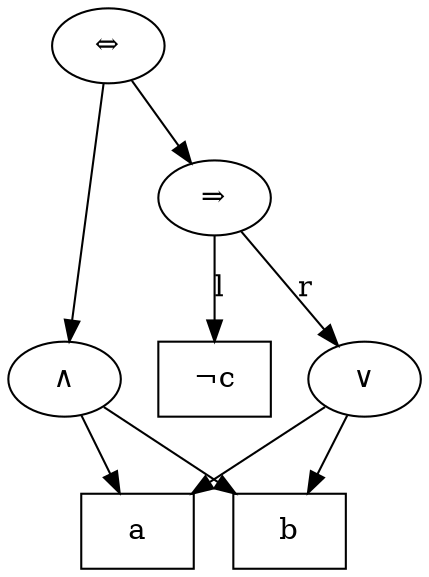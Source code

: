 digraph G {
  id0 [shape=box, style=filled, color="black", fontcolor="black", fillcolor="white", label="a"];
  id1 [shape=box, style=filled, color="black", fontcolor="black", fillcolor="white", label="b"];
  id2 [shape=box, style=filled, color="black", fontcolor="black", fillcolor="white", label="¬c"];
  id3 [label="∧", style=filled, color="black", fontcolor="black", fillcolor="white"];
  id3 -> id0 [color="black", fontcolor="black"];
  id3 -> id1 [color="black", fontcolor="black"];
  id4 [label="∨", style=filled, color="black", fontcolor="black", fillcolor="white"];
  id4 -> id0 [color="black", fontcolor="black"];
  id4 -> id1 [color="black", fontcolor="black"];
  id5 [label="⇒", style=filled, color="black", fontcolor="black", fillcolor="white"];
  id5 -> id2 [label=l, color="black", fontcolor="black"];
  id5 -> id4 [label=r, color="black", fontcolor="black"];
  id6 [label="⇔", style=filled, color="black", fontcolor="black", fillcolor="white"];
  id6 -> id3 [color="black", fontcolor="black"];
  id6 -> id5 [color="black", fontcolor="black"];
}
